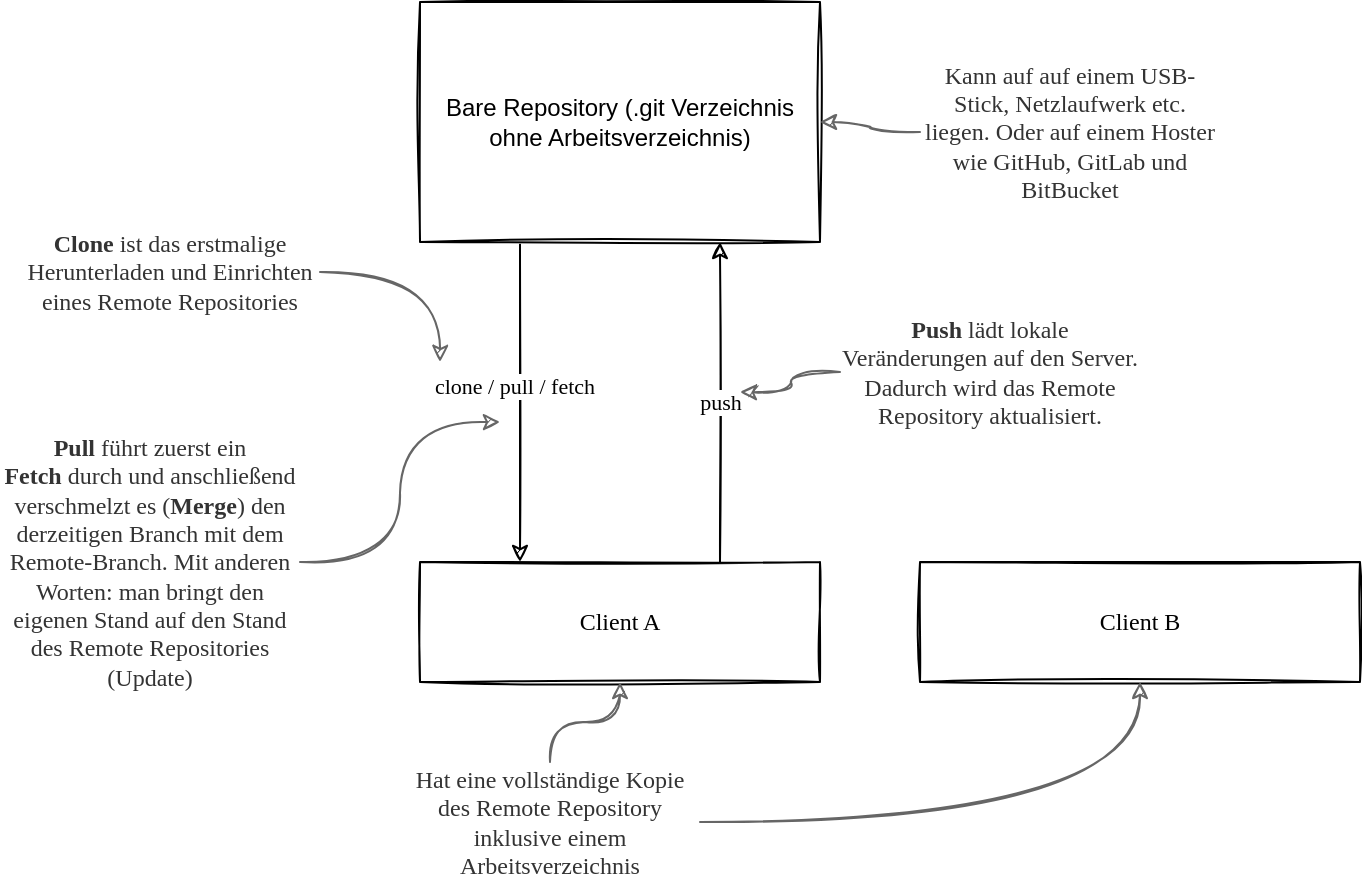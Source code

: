 <mxfile version="19.0.3" type="device"><diagram id="ihTIytt1CtNT4kyK4E8p" name="Page-1"><mxGraphModel dx="1532" dy="514" grid="1" gridSize="10" guides="1" tooltips="1" connect="1" arrows="1" fold="1" page="1" pageScale="1" pageWidth="827" pageHeight="1169" math="0" shadow="0"><root><mxCell id="0"/><mxCell id="1" parent="0"/><mxCell id="Wt5SiMke5utwU19_b3lr-7" style="edgeStyle=none;rounded=0;sketch=1;orthogonalLoop=1;jettySize=auto;html=1;fontFamily=Comic Sans MS;startArrow=none;startFill=0;entryX=0.25;entryY=0;entryDx=0;entryDy=0;exitX=0.25;exitY=1;exitDx=0;exitDy=0;" edge="1" parent="1" source="Wt5SiMke5utwU19_b3lr-1" target="Wt5SiMke5utwU19_b3lr-4"><mxGeometry relative="1" as="geometry"/></mxCell><mxCell id="Wt5SiMke5utwU19_b3lr-8" value="clone / pull / fetch" style="edgeLabel;html=1;align=center;verticalAlign=middle;resizable=0;points=[];fontFamily=Comic Sans MS;" vertex="1" connectable="0" parent="Wt5SiMke5utwU19_b3lr-7"><mxGeometry x="-0.108" y="-3" relative="1" as="geometry"><mxPoint as="offset"/></mxGeometry></mxCell><mxCell id="Wt5SiMke5utwU19_b3lr-1" value="Bare Repository (.git Verzeichnis ohne Arbeitsverzeichnis)" style="rounded=0;whiteSpace=wrap;html=1;sketch=1;" vertex="1" parent="1"><mxGeometry x="70" y="80" width="200" height="120" as="geometry"/></mxCell><mxCell id="Wt5SiMke5utwU19_b3lr-3" style="edgeStyle=orthogonalEdgeStyle;rounded=0;sketch=1;orthogonalLoop=1;jettySize=auto;html=1;fontFamily=Comic Sans MS;curved=1;fillColor=#f5f5f5;strokeColor=#666666;" edge="1" parent="1" source="Wt5SiMke5utwU19_b3lr-2" target="Wt5SiMke5utwU19_b3lr-1"><mxGeometry relative="1" as="geometry"/></mxCell><mxCell id="Wt5SiMke5utwU19_b3lr-2" value="Kann auf auf einem USB-Stick, Netzlaufwerk etc. liegen. Oder auf einem Hoster wie GitHub, GitLab und BitBucket" style="text;html=1;strokeColor=none;fillColor=none;align=center;verticalAlign=middle;whiteSpace=wrap;rounded=0;sketch=1;fontFamily=Comic Sans MS;fontColor=#333333;" vertex="1" parent="1"><mxGeometry x="320" y="100" width="150" height="90" as="geometry"/></mxCell><mxCell id="Wt5SiMke5utwU19_b3lr-11" value="push" style="edgeStyle=none;rounded=0;sketch=1;orthogonalLoop=1;jettySize=auto;html=1;exitX=0.75;exitY=0;exitDx=0;exitDy=0;entryX=0.75;entryY=1;entryDx=0;entryDy=0;fontFamily=Comic Sans MS;startArrow=none;startFill=0;" edge="1" parent="1" source="Wt5SiMke5utwU19_b3lr-4" target="Wt5SiMke5utwU19_b3lr-1"><mxGeometry relative="1" as="geometry"/></mxCell><mxCell id="Wt5SiMke5utwU19_b3lr-4" value="Client A" style="rounded=0;whiteSpace=wrap;html=1;sketch=1;fontFamily=Comic Sans MS;fillColor=none;" vertex="1" parent="1"><mxGeometry x="70" y="360" width="200" height="60" as="geometry"/></mxCell><mxCell id="Wt5SiMke5utwU19_b3lr-5" value="Client B" style="rounded=0;whiteSpace=wrap;html=1;sketch=1;fontFamily=Comic Sans MS;fillColor=none;" vertex="1" parent="1"><mxGeometry x="320" y="360" width="220" height="60" as="geometry"/></mxCell><mxCell id="Wt5SiMke5utwU19_b3lr-13" style="edgeStyle=orthogonalEdgeStyle;rounded=0;sketch=1;orthogonalLoop=1;jettySize=auto;html=1;fontFamily=Comic Sans MS;startArrow=none;startFill=0;fillColor=#f5f5f5;strokeColor=#666666;curved=1;" edge="1" parent="1" source="Wt5SiMke5utwU19_b3lr-12" target="Wt5SiMke5utwU19_b3lr-4"><mxGeometry relative="1" as="geometry"/></mxCell><mxCell id="Wt5SiMke5utwU19_b3lr-14" style="edgeStyle=orthogonalEdgeStyle;shape=connector;rounded=0;sketch=1;orthogonalLoop=1;jettySize=auto;html=1;exitX=1;exitY=0.5;exitDx=0;exitDy=0;labelBackgroundColor=default;fontFamily=Comic Sans MS;fontSize=11;fontColor=default;startArrow=none;startFill=0;endArrow=classic;strokeColor=#666666;fillColor=#f5f5f5;curved=1;" edge="1" parent="1" source="Wt5SiMke5utwU19_b3lr-12" target="Wt5SiMke5utwU19_b3lr-5"><mxGeometry relative="1" as="geometry"/></mxCell><mxCell id="Wt5SiMke5utwU19_b3lr-12" value="Hat eine vollständige Kopie des Remote Repository inklusive einem Arbeitsverzeichnis" style="text;html=1;strokeColor=none;fillColor=none;align=center;verticalAlign=middle;whiteSpace=wrap;rounded=0;sketch=1;fontFamily=Comic Sans MS;fontColor=#333333;" vertex="1" parent="1"><mxGeometry x="60" y="460" width="150" height="60" as="geometry"/></mxCell><mxCell id="Wt5SiMke5utwU19_b3lr-18" style="edgeStyle=orthogonalEdgeStyle;shape=connector;curved=1;rounded=0;sketch=1;orthogonalLoop=1;jettySize=auto;html=1;labelBackgroundColor=default;fontFamily=Comic Sans MS;fontSize=11;fontColor=default;startArrow=none;startFill=0;endArrow=classic;strokeColor=#666666;fillColor=#f5f5f5;" edge="1" parent="1" source="Wt5SiMke5utwU19_b3lr-15"><mxGeometry relative="1" as="geometry"><mxPoint x="80" y="260" as="targetPoint"/></mxGeometry></mxCell><mxCell id="Wt5SiMke5utwU19_b3lr-15" value="&lt;b&gt;Clone &lt;/b&gt;ist das erstmalige Herunterladen und Einrichten eines Remote Repositories" style="text;html=1;strokeColor=none;fillColor=none;align=center;verticalAlign=middle;whiteSpace=wrap;rounded=0;sketch=1;fontFamily=Comic Sans MS;fontColor=#333333;" vertex="1" parent="1"><mxGeometry x="-130" y="180" width="150" height="70" as="geometry"/></mxCell><mxCell id="Wt5SiMke5utwU19_b3lr-17" style="edgeStyle=orthogonalEdgeStyle;shape=connector;curved=1;rounded=0;sketch=1;orthogonalLoop=1;jettySize=auto;html=1;labelBackgroundColor=default;fontFamily=Comic Sans MS;fontSize=11;fontColor=default;startArrow=none;startFill=0;endArrow=classic;strokeColor=#666666;fillColor=#f5f5f5;" edge="1" parent="1" source="Wt5SiMke5utwU19_b3lr-16"><mxGeometry relative="1" as="geometry"><mxPoint x="110" y="290" as="targetPoint"/></mxGeometry></mxCell><mxCell id="Wt5SiMke5utwU19_b3lr-16" value="&lt;b&gt;Pull&lt;/b&gt;&amp;nbsp;führt zuerst ein &lt;b&gt;Fetch&amp;nbsp;&lt;/b&gt;durch und anschließend verschmelzt es (&lt;b&gt;Merge&lt;/b&gt;) den derzeitigen Branch mit dem Remote-Branch. Mit anderen Worten: man bringt den eigenen Stand auf den Stand des Remote Repositories (Update)" style="text;html=1;strokeColor=none;fillColor=none;align=center;verticalAlign=middle;whiteSpace=wrap;rounded=0;sketch=1;fontFamily=Comic Sans MS;fontColor=#333333;" vertex="1" parent="1"><mxGeometry x="-140" y="270" width="150" height="180" as="geometry"/></mxCell><mxCell id="Wt5SiMke5utwU19_b3lr-20" style="edgeStyle=orthogonalEdgeStyle;shape=connector;curved=1;rounded=0;sketch=1;orthogonalLoop=1;jettySize=auto;html=1;labelBackgroundColor=default;fontFamily=Comic Sans MS;fontSize=11;fontColor=default;startArrow=none;startFill=0;endArrow=classic;strokeColor=#666666;fillColor=#f5f5f5;" edge="1" parent="1" source="Wt5SiMke5utwU19_b3lr-19"><mxGeometry relative="1" as="geometry"><mxPoint x="230.0" y="275" as="targetPoint"/></mxGeometry></mxCell><mxCell id="Wt5SiMke5utwU19_b3lr-19" value="&lt;b&gt;Push &lt;/b&gt;lädt lokale Veränderungen auf den Server. Dadurch wird das Remote Repository aktualisiert." style="text;html=1;strokeColor=none;fillColor=none;align=center;verticalAlign=middle;whiteSpace=wrap;rounded=0;sketch=1;fontFamily=Comic Sans MS;fontColor=#333333;" vertex="1" parent="1"><mxGeometry x="280" y="220" width="150" height="90" as="geometry"/></mxCell></root></mxGraphModel></diagram></mxfile>